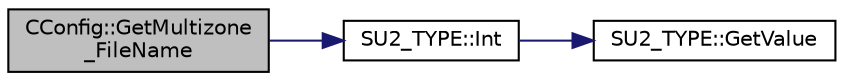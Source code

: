 digraph "CConfig::GetMultizone_FileName"
{
 // LATEX_PDF_SIZE
  edge [fontname="Helvetica",fontsize="10",labelfontname="Helvetica",labelfontsize="10"];
  node [fontname="Helvetica",fontsize="10",shape=record];
  rankdir="LR";
  Node1 [label="CConfig::GetMultizone\l_FileName",height=0.2,width=0.4,color="black", fillcolor="grey75", style="filled", fontcolor="black",tooltip="Append the zone index to the restart or the solution files."];
  Node1 -> Node2 [color="midnightblue",fontsize="10",style="solid",fontname="Helvetica"];
  Node2 [label="SU2_TYPE::Int",height=0.2,width=0.4,color="black", fillcolor="white", style="filled",URL="$namespaceSU2__TYPE.html#a6b48817766d8a6486caa2807a52f6bae",tooltip="Casts the primitive value to int (uses GetValue, already implemented for each type)."];
  Node2 -> Node3 [color="midnightblue",fontsize="10",style="solid",fontname="Helvetica"];
  Node3 [label="SU2_TYPE::GetValue",height=0.2,width=0.4,color="black", fillcolor="white", style="filled",URL="$namespaceSU2__TYPE.html#adf52a59d6f4e578f7915ec9abbf7cb22",tooltip="Get the (primitive) value of the datatype (needs to be specialized for active types)."];
}
